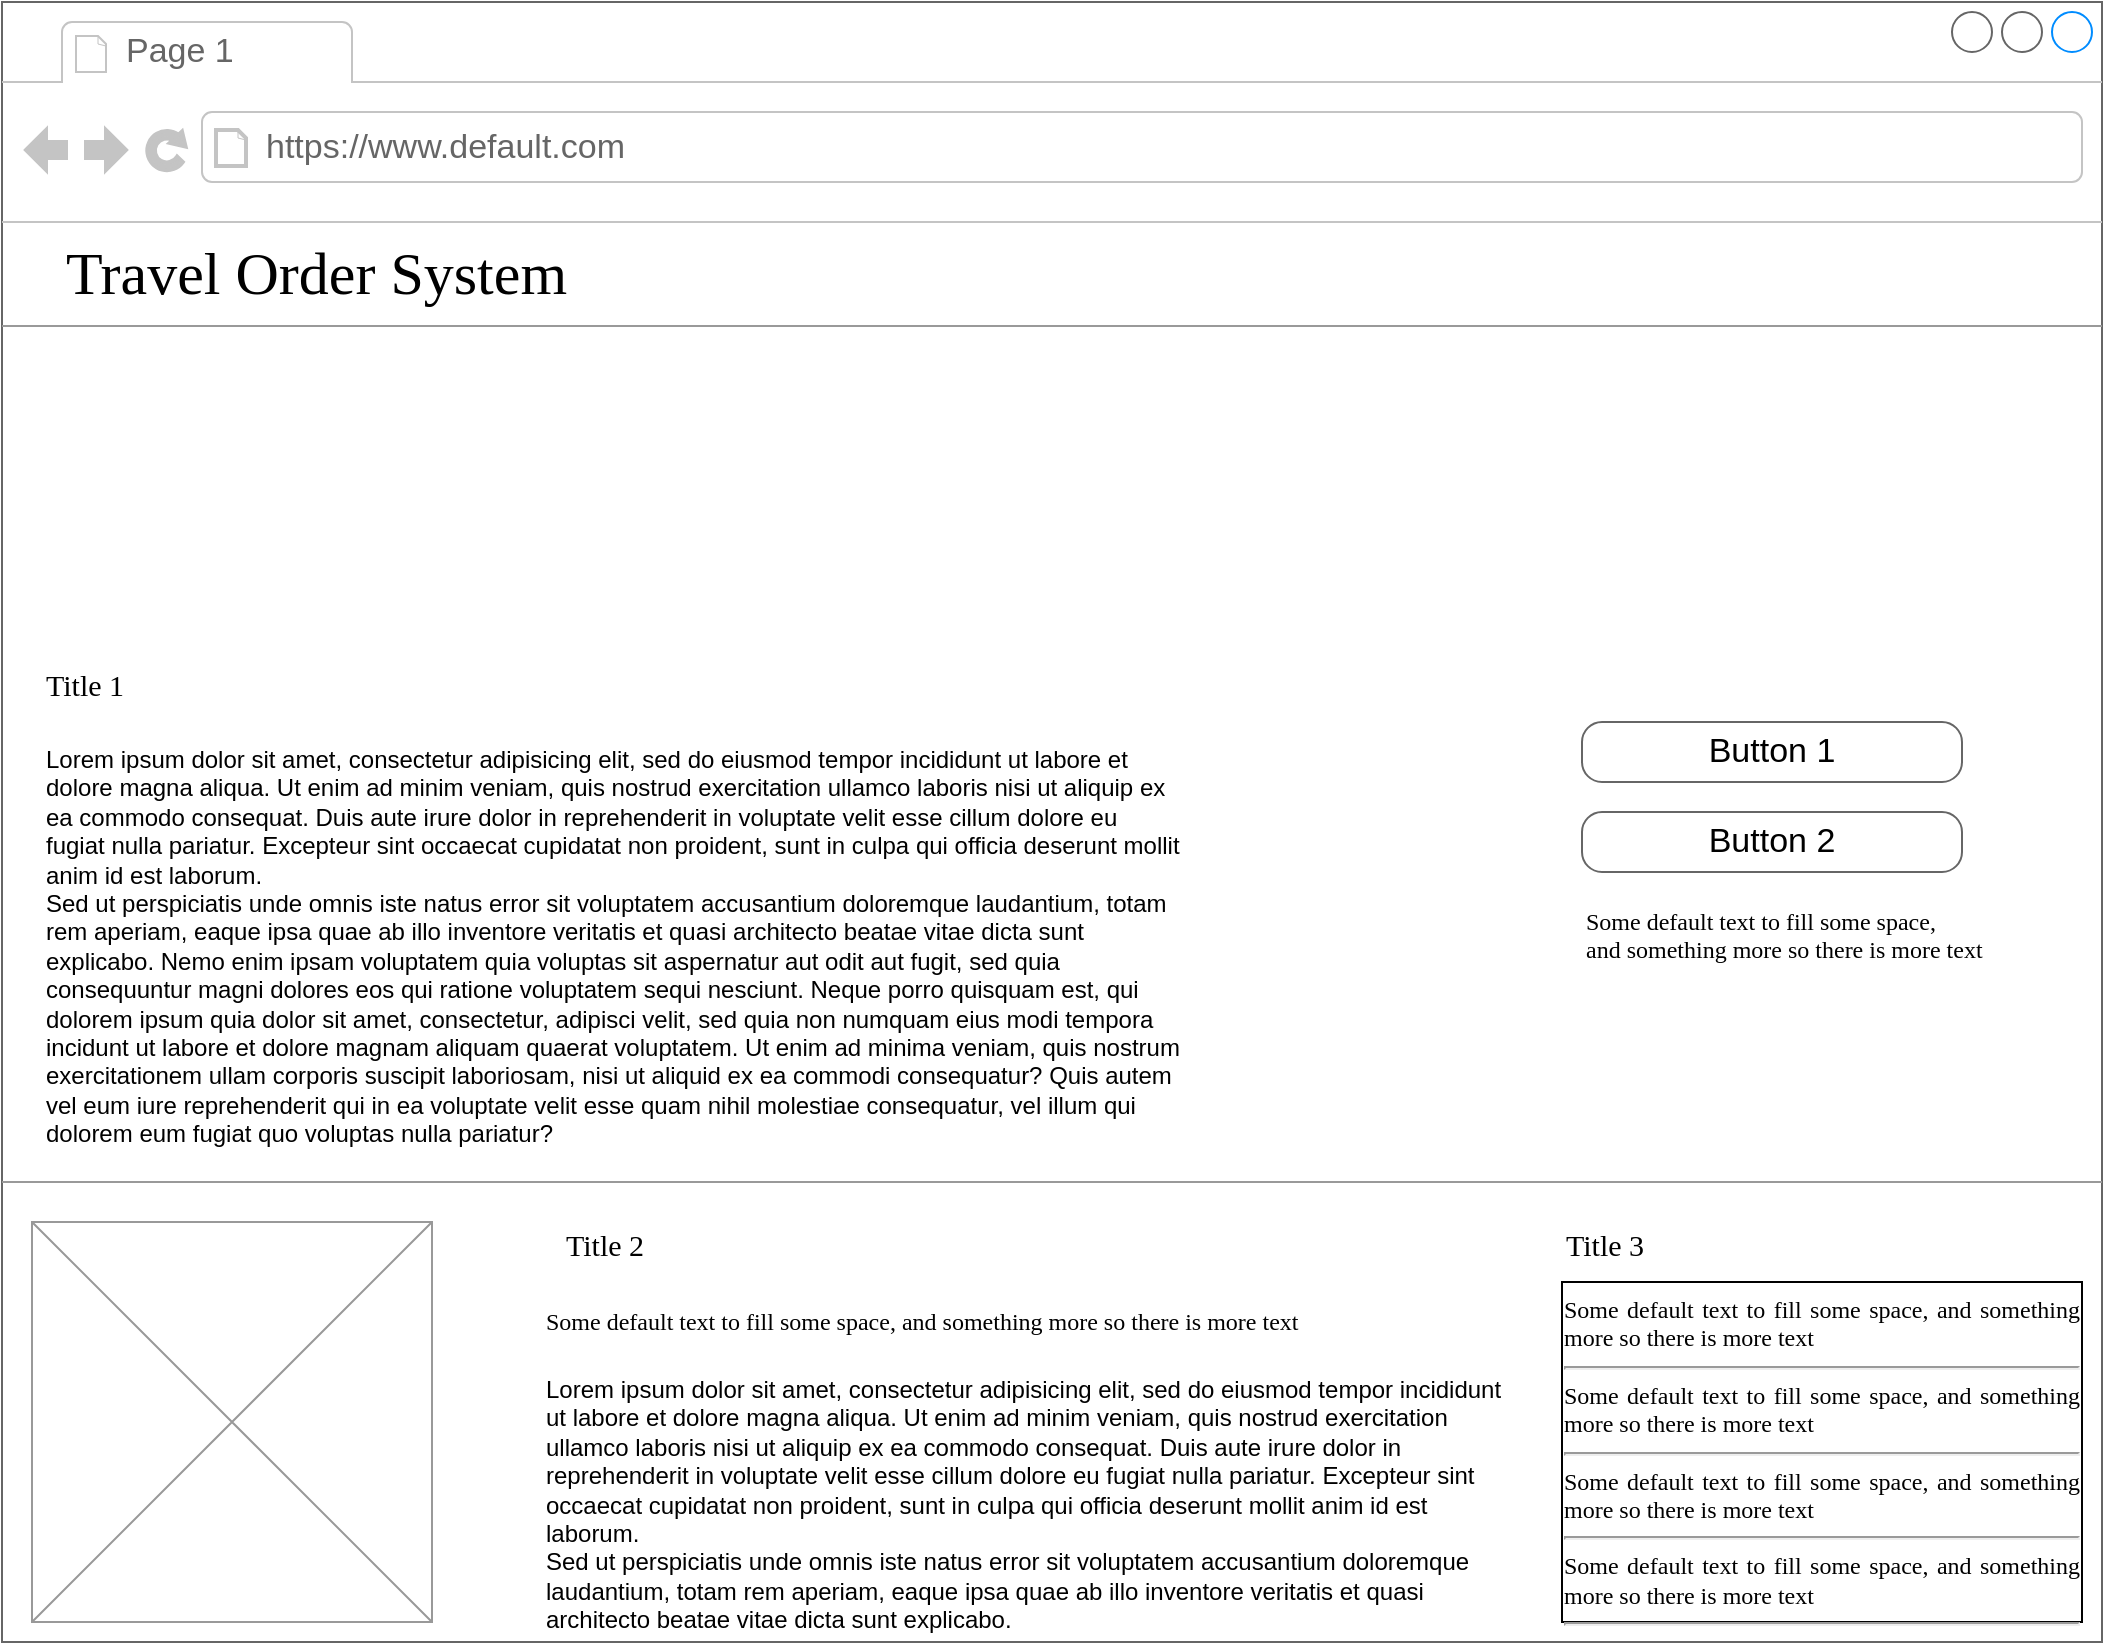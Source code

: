 <mxfile version="20.5.3" type="device" pages="2"><diagram name="Page-1" id="2cc2dc42-3aac-f2a9-1cec-7a8b7cbee084"><mxGraphModel dx="1422" dy="694" grid="1" gridSize="10" guides="1" tooltips="1" connect="1" arrows="1" fold="1" page="1" pageScale="1" pageWidth="1100" pageHeight="850" background="none" math="0" shadow="0"><root><mxCell id="0"/><mxCell id="1" parent="0"/><mxCell id="7026571954dc6520-1" value="" style="strokeWidth=1;shadow=0;dashed=0;align=center;html=1;shape=mxgraph.mockup.containers.browserWindow;rSize=0;strokeColor=#666666;mainText=,;recursiveResize=0;rounded=0;labelBackgroundColor=none;fontFamily=Verdana;fontSize=12" parent="1" vertex="1"><mxGeometry x="30" y="20" width="1050" height="820" as="geometry"/></mxCell><mxCell id="7026571954dc6520-2" value="Page 1" style="strokeWidth=1;shadow=0;dashed=0;align=center;html=1;shape=mxgraph.mockup.containers.anchor;fontSize=17;fontColor=#666666;align=left;" parent="7026571954dc6520-1" vertex="1"><mxGeometry x="60" y="12" width="110" height="26" as="geometry"/></mxCell><mxCell id="7026571954dc6520-3" value="https://www.default.com" style="strokeWidth=1;shadow=0;dashed=0;align=center;html=1;shape=mxgraph.mockup.containers.anchor;rSize=0;fontSize=17;fontColor=#666666;align=left;" parent="7026571954dc6520-1" vertex="1"><mxGeometry x="130" y="60" width="250" height="26" as="geometry"/></mxCell><mxCell id="7026571954dc6520-4" value="Travel Order System" style="text;html=1;points=[];align=left;verticalAlign=top;spacingTop=-4;fontSize=30;fontFamily=Verdana" parent="7026571954dc6520-1" vertex="1"><mxGeometry x="30" y="115" width="340" height="50" as="geometry"/></mxCell><mxCell id="7026571954dc6520-15" value="" style="verticalLabelPosition=bottom;shadow=0;dashed=0;align=center;html=1;verticalAlign=top;strokeWidth=1;shape=mxgraph.mockup.markup.line;strokeColor=#999999;rounded=0;labelBackgroundColor=none;fillColor=#ffffff;fontFamily=Verdana;fontSize=12;fontColor=#000000;" parent="7026571954dc6520-1" vertex="1"><mxGeometry y="152" width="1050" height="20" as="geometry"/></mxCell><mxCell id="7026571954dc6520-16" value="Title 1" style="text;html=1;points=[];align=left;verticalAlign=top;spacingTop=-4;fontSize=15;fontFamily=Verdana" parent="7026571954dc6520-1" vertex="1"><mxGeometry x="20" y="330" width="170" height="30" as="geometry"/></mxCell><mxCell id="7026571954dc6520-17" value="Lorem ipsum dolor sit amet, consectetur adipisicing elit, sed do eiusmod tempor incididunt ut labore et dolore magna aliqua. Ut enim ad minim veniam, quis nostrud exercitation ullamco laboris nisi ut aliquip ex ea commodo consequat. Duis aute irure dolor in reprehenderit in voluptate velit esse cillum dolore eu fugiat nulla pariatur. Excepteur sint occaecat cupidatat non proident, sunt in culpa qui officia deserunt mollit anim id est laborum.&#10;Sed ut perspiciatis unde omnis iste natus error sit voluptatem accusantium doloremque laudantium, totam rem aperiam, eaque ipsa quae ab illo inventore veritatis et quasi architecto beatae vitae dicta sunt explicabo. Nemo enim ipsam voluptatem quia voluptas sit aspernatur aut odit aut fugit, sed quia consequuntur magni dolores eos qui ratione voluptatem sequi nesciunt. Neque porro quisquam est, qui dolorem ipsum quia dolor sit amet, consectetur, adipisci velit, sed quia non numquam eius modi tempora incidunt ut labore et dolore magnam aliquam quaerat voluptatem. Ut enim ad minima veniam, quis nostrum exercitationem ullam corporis suscipit laboriosam, nisi ut aliquid ex ea commodi consequatur? Quis autem vel eum iure reprehenderit qui in ea voluptate velit esse quam nihil molestiae consequatur, vel illum qui dolorem eum fugiat quo voluptas nulla pariatur?" style="text;spacingTop=-5;whiteSpace=wrap;html=1;align=left;fontSize=12;fontFamily=Helvetica;fillColor=none;strokeColor=none;rounded=0;shadow=1;labelBackgroundColor=none;" parent="7026571954dc6520-1" vertex="1"><mxGeometry x="20" y="370" width="570" height="240" as="geometry"/></mxCell><mxCell id="7026571954dc6520-18" value="Button 1" style="strokeWidth=1;shadow=0;dashed=0;align=center;html=1;shape=mxgraph.mockup.buttons.button;strokeColor=#666666;mainText=;buttonStyle=round;fontSize=17;fontStyle=0;fillColor=none;whiteSpace=wrap;rounded=0;labelBackgroundColor=none;" parent="7026571954dc6520-1" vertex="1"><mxGeometry x="790" y="360" width="190" height="30" as="geometry"/></mxCell><mxCell id="7026571954dc6520-19" value="Button 2" style="strokeWidth=1;shadow=0;dashed=0;align=center;html=1;shape=mxgraph.mockup.buttons.button;strokeColor=#666666;mainText=;buttonStyle=round;fontSize=17;fontStyle=0;fillColor=none;whiteSpace=wrap;rounded=0;labelBackgroundColor=none;" parent="7026571954dc6520-1" vertex="1"><mxGeometry x="790" y="405" width="190" height="30" as="geometry"/></mxCell><mxCell id="7026571954dc6520-20" value="Some default text to fill some space, and&amp;nbsp;&lt;span&gt;something more so there is more text&lt;/span&gt;" style="text;html=1;points=[];align=left;verticalAlign=top;spacingTop=-4;fontSize=12;fontFamily=Verdana;whiteSpace=wrap;" parent="7026571954dc6520-1" vertex="1"><mxGeometry x="790" y="450" width="240" height="40" as="geometry"/></mxCell><mxCell id="7026571954dc6520-21" value="" style="verticalLabelPosition=bottom;shadow=0;dashed=0;align=center;html=1;verticalAlign=top;strokeWidth=1;shape=mxgraph.mockup.markup.line;strokeColor=#999999;rounded=0;labelBackgroundColor=none;fillColor=#ffffff;fontFamily=Verdana;fontSize=12;fontColor=#000000;" parent="7026571954dc6520-1" vertex="1"><mxGeometry y="580" width="1050" height="20" as="geometry"/></mxCell><mxCell id="7026571954dc6520-22" value="" style="verticalLabelPosition=bottom;shadow=0;dashed=0;align=center;html=1;verticalAlign=top;strokeWidth=1;shape=mxgraph.mockup.graphics.simpleIcon;strokeColor=#999999;fillColor=#ffffff;rounded=0;labelBackgroundColor=none;fontFamily=Verdana;fontSize=12;fontColor=#000000;" parent="7026571954dc6520-1" vertex="1"><mxGeometry x="15" y="610" width="200" height="200" as="geometry"/></mxCell><mxCell id="7026571954dc6520-31" value="Title 2" style="text;html=1;points=[];align=left;verticalAlign=top;spacingTop=-4;fontSize=15;fontFamily=Verdana" parent="7026571954dc6520-1" vertex="1"><mxGeometry x="280" y="610" width="170" height="30" as="geometry"/></mxCell><mxCell id="7026571954dc6520-32" value="Title 3" style="text;html=1;points=[];align=left;verticalAlign=top;spacingTop=-4;fontSize=15;fontFamily=Verdana" parent="7026571954dc6520-1" vertex="1"><mxGeometry x="780" y="610" width="170" height="30" as="geometry"/></mxCell><mxCell id="7026571954dc6520-33" value="&lt;div style=&quot;text-align: justify&quot;&gt;&lt;span&gt;Some default text to fill some space, and&amp;nbsp;&lt;/span&gt;&lt;span&gt;something more so there is more text&lt;/span&gt;&lt;/div&gt;&lt;div style=&quot;text-align: justify&quot;&gt;&lt;hr id=&quot;null&quot; style=&quot;text-align: justify&quot;&gt;&lt;span&gt;&lt;div style=&quot;text-align: justify&quot;&gt;&lt;span&gt;Some default text to fill some space, and&amp;nbsp;&lt;/span&gt;&lt;span&gt;something more so there is more text&lt;/span&gt;&lt;/div&gt;&lt;/span&gt;&lt;/div&gt;&lt;hr id=&quot;null&quot; style=&quot;text-align: justify&quot;&gt;&lt;span&gt;&lt;div style=&quot;text-align: justify&quot;&gt;&lt;span&gt;Some default text to fill some space, and&amp;nbsp;&lt;/span&gt;&lt;span&gt;something more so there is more text&lt;/span&gt;&lt;/div&gt;&lt;/span&gt;&lt;hr id=&quot;null&quot; style=&quot;text-align: justify&quot;&gt;&lt;span&gt;&lt;div style=&quot;text-align: justify&quot;&gt;&lt;span&gt;Some default text to fill some space, and&amp;nbsp;&lt;/span&gt;&lt;span&gt;something more so there is more text&lt;/span&gt;&lt;/div&gt;&lt;/span&gt;&lt;hr id=&quot;null&quot; style=&quot;text-align: left&quot;&gt;" style="whiteSpace=wrap;html=1;rounded=0;shadow=0;labelBackgroundColor=none;strokeWidth=1;fontFamily=Verdana;fontSize=12;align=center;verticalAlign=top;" parent="7026571954dc6520-1" vertex="1"><mxGeometry x="780" y="640" width="260" height="170" as="geometry"/></mxCell><mxCell id="7026571954dc6520-34" value="Some default text to fill some space, and&amp;nbsp;&lt;span&gt;something more so there is more text&lt;/span&gt;" style="text;html=1;points=[];align=left;verticalAlign=top;spacingTop=-4;fontSize=12;fontFamily=Verdana;whiteSpace=wrap;" parent="7026571954dc6520-1" vertex="1"><mxGeometry x="270" y="650" width="470" height="40" as="geometry"/></mxCell><mxCell id="7026571954dc6520-36" value="Lorem ipsum dolor sit amet, consectetur adipisicing elit, sed do eiusmod tempor incididunt ut labore et dolore magna aliqua. Ut enim ad minim veniam, quis nostrud exercitation ullamco laboris nisi ut aliquip ex ea commodo consequat. Duis aute irure dolor in reprehenderit in voluptate velit esse cillum dolore eu fugiat nulla pariatur. Excepteur sint occaecat cupidatat non proident, sunt in culpa qui officia deserunt mollit anim id est laborum.&lt;br&gt;Sed ut perspiciatis unde omnis iste natus error sit voluptatem accusantium doloremque laudantium, totam rem aperiam, eaque ipsa quae ab illo inventore veritatis et quasi architecto beatae vitae dicta sunt explicabo.&amp;nbsp;" style="text;spacingTop=-5;whiteSpace=wrap;html=1;align=left;fontSize=12;fontFamily=Helvetica;fillColor=none;strokeColor=none;rounded=0;shadow=1;labelBackgroundColor=none;" parent="1" vertex="1"><mxGeometry x="300" y="705" width="490" height="125" as="geometry"/></mxCell></root></mxGraphModel></diagram><diagram name="User Page - Travel Order List" id="tH0t_hn1xee7HydN-w83"><mxGraphModel dx="1422" dy="694" grid="1" gridSize="10" guides="1" tooltips="1" connect="1" arrows="1" fold="1" page="1" pageScale="1" pageWidth="1100" pageHeight="850" background="none" math="0" shadow="0"><root><mxCell id="c7edAoQcRP0aCROF48Kh-0"/><mxCell id="c7edAoQcRP0aCROF48Kh-1" parent="c7edAoQcRP0aCROF48Kh-0"/><mxCell id="c7edAoQcRP0aCROF48Kh-2" value="" style="strokeWidth=1;shadow=0;dashed=0;align=center;html=1;shape=mxgraph.mockup.containers.browserWindow;rSize=0;strokeColor=#666666;mainText=,;recursiveResize=0;rounded=0;labelBackgroundColor=none;fontFamily=Verdana;fontSize=12" vertex="1" parent="c7edAoQcRP0aCROF48Kh-1"><mxGeometry x="30" y="20" width="1060" height="820" as="geometry"/></mxCell><mxCell id="KeK_1gNXHEDkTgMuY9rM-76" value="" style="verticalLabelPosition=bottom;shadow=0;dashed=0;align=center;html=1;verticalAlign=top;strokeWidth=2;shape=mxgraph.mockup.markup.line;strokeColor=#999999;direction=north;" vertex="1" parent="c7edAoQcRP0aCROF48Kh-2"><mxGeometry x="260" y="165" width="20" height="590" as="geometry"/></mxCell><mxCell id="KeK_1gNXHEDkTgMuY9rM-72" value="" style="shape=mxgraph.mockup.containers.marginRect;rectMarginTop=10;strokeColor=#666666;strokeWidth=1;dashed=0;rounded=1;arcSize=5;recursiveResize=0;" vertex="1" parent="c7edAoQcRP0aCROF48Kh-2"><mxGeometry x="280" y="180" width="750" height="360" as="geometry"/></mxCell><mxCell id="KeK_1gNXHEDkTgMuY9rM-73" value="List Travel Order" style="shape=rect;strokeColor=none;fillColor=#008cff;strokeWidth=1;dashed=0;rounded=1;arcSize=20;fontColor=#ffffff;fontSize=17;spacing=2;spacingTop=-2;align=left;autosize=1;spacingLeft=4;resizeWidth=0;resizeHeight=0;perimeter=none;" vertex="1" parent="KeK_1gNXHEDkTgMuY9rM-72"><mxGeometry x="5" width="150" height="30" as="geometry"/></mxCell><mxCell id="Vj9kZbZXpflNxp-iskAh-0" value="Search" style="strokeWidth=1;shadow=0;dashed=0;align=center;html=1;shape=mxgraph.mockup.forms.searchBox;strokeColor=#999999;mainText=;strokeColor2=#008cff;fontColor=#666666;fontSize=17;align=left;spacingLeft=3;" vertex="1" parent="KeK_1gNXHEDkTgMuY9rM-72"><mxGeometry x="480" y="150" width="210" height="30" as="geometry"/></mxCell><mxCell id="Vj9kZbZXpflNxp-iskAh-40" value="Create TO" style="strokeWidth=1;shadow=0;dashed=0;align=center;html=1;shape=mxgraph.mockup.buttons.button;strokeColor=#666666;mainText=;buttonStyle=round;fontSize=17;fontStyle=0;fillColor=none;whiteSpace=wrap;rounded=0;labelBackgroundColor=none;" vertex="1" parent="KeK_1gNXHEDkTgMuY9rM-72"><mxGeometry x="15" y="150" width="130" height="30" as="geometry"/></mxCell><mxCell id="KeK_1gNXHEDkTgMuY9rM-0" value="" style="shape=table;html=1;whiteSpace=wrap;startSize=0;container=1;collapsible=0;childLayout=tableLayout;strokeWidth=2;" vertex="1" parent="KeK_1gNXHEDkTgMuY9rM-72"><mxGeometry x="15" y="188" width="715" height="107" as="geometry"/></mxCell><mxCell id="KeK_1gNXHEDkTgMuY9rM-1" value="" style="shape=tableRow;horizontal=0;startSize=0;swimlaneHead=0;swimlaneBody=0;top=0;left=0;bottom=0;right=0;collapsible=0;dropTarget=0;fillColor=none;points=[[0,0.5],[1,0.5]];portConstraint=eastwest;" vertex="1" parent="KeK_1gNXHEDkTgMuY9rM-0"><mxGeometry width="715" height="27" as="geometry"/></mxCell><mxCell id="Vj9kZbZXpflNxp-iskAh-70" style="shape=partialRectangle;html=1;whiteSpace=wrap;connectable=0;fillColor=none;top=0;left=0;bottom=0;right=0;overflow=hidden;fontStyle=1" vertex="1" parent="KeK_1gNXHEDkTgMuY9rM-1"><mxGeometry width="84" height="27" as="geometry"><mxRectangle width="84" height="27" as="alternateBounds"/></mxGeometry></mxCell><mxCell id="KeK_1gNXHEDkTgMuY9rM-2" value="TO Date" style="shape=partialRectangle;html=1;whiteSpace=wrap;connectable=0;fillColor=none;top=0;left=0;bottom=0;right=0;overflow=hidden;fontStyle=1" vertex="1" parent="KeK_1gNXHEDkTgMuY9rM-1"><mxGeometry x="84" width="84" height="27" as="geometry"><mxRectangle width="84" height="27" as="alternateBounds"/></mxGeometry></mxCell><mxCell id="KeK_1gNXHEDkTgMuY9rM-3" value="TO No." style="shape=partialRectangle;html=1;whiteSpace=wrap;connectable=0;fillColor=none;top=0;left=0;bottom=0;right=0;overflow=hidden;fontStyle=1" vertex="1" parent="KeK_1gNXHEDkTgMuY9rM-1"><mxGeometry x="168" width="79" height="27" as="geometry"><mxRectangle width="79" height="27" as="alternateBounds"/></mxGeometry></mxCell><mxCell id="Vj9kZbZXpflNxp-iskAh-58" value="Destination" style="shape=partialRectangle;html=1;whiteSpace=wrap;connectable=0;fillColor=none;top=0;left=0;bottom=0;right=0;overflow=hidden;fontStyle=1" vertex="1" parent="KeK_1gNXHEDkTgMuY9rM-1"><mxGeometry x="247" width="168" height="27" as="geometry"><mxRectangle width="168" height="27" as="alternateBounds"/></mxGeometry></mxCell><mxCell id="Vj9kZbZXpflNxp-iskAh-62" value="Objectives" style="shape=partialRectangle;html=1;whiteSpace=wrap;connectable=0;fillColor=none;top=0;left=0;bottom=0;right=0;overflow=hidden;fontStyle=1" vertex="1" parent="KeK_1gNXHEDkTgMuY9rM-1"><mxGeometry x="415" width="238" height="27" as="geometry"><mxRectangle width="238" height="27" as="alternateBounds"/></mxGeometry></mxCell><mxCell id="Vj9kZbZXpflNxp-iskAh-66" value="Status" style="shape=partialRectangle;html=1;whiteSpace=wrap;connectable=0;fillColor=none;top=0;left=0;bottom=0;right=0;overflow=hidden;fontStyle=1" vertex="1" parent="KeK_1gNXHEDkTgMuY9rM-1"><mxGeometry x="653" width="62" height="27" as="geometry"><mxRectangle width="62" height="27" as="alternateBounds"/></mxGeometry></mxCell><mxCell id="KeK_1gNXHEDkTgMuY9rM-4" value="" style="shape=tableRow;horizontal=0;startSize=0;swimlaneHead=0;swimlaneBody=0;top=0;left=0;bottom=0;right=0;collapsible=0;dropTarget=0;fillColor=none;points=[[0,0.5],[1,0.5]];portConstraint=eastwest;" vertex="1" parent="KeK_1gNXHEDkTgMuY9rM-0"><mxGeometry y="27" width="715" height="26" as="geometry"/></mxCell><mxCell id="Vj9kZbZXpflNxp-iskAh-71" style="shape=partialRectangle;html=1;whiteSpace=wrap;connectable=0;fillColor=none;top=0;left=0;bottom=0;right=0;overflow=hidden;" vertex="1" parent="KeK_1gNXHEDkTgMuY9rM-4"><mxGeometry width="84" height="26" as="geometry"><mxRectangle width="84" height="26" as="alternateBounds"/></mxGeometry></mxCell><mxCell id="KeK_1gNXHEDkTgMuY9rM-5" value="" style="shape=partialRectangle;html=1;whiteSpace=wrap;connectable=0;fillColor=none;top=0;left=0;bottom=0;right=0;overflow=hidden;" vertex="1" parent="KeK_1gNXHEDkTgMuY9rM-4"><mxGeometry x="84" width="84" height="26" as="geometry"><mxRectangle width="84" height="26" as="alternateBounds"/></mxGeometry></mxCell><mxCell id="KeK_1gNXHEDkTgMuY9rM-6" value="" style="shape=partialRectangle;html=1;whiteSpace=wrap;connectable=0;fillColor=none;top=0;left=0;bottom=0;right=0;overflow=hidden;" vertex="1" parent="KeK_1gNXHEDkTgMuY9rM-4"><mxGeometry x="168" width="79" height="26" as="geometry"><mxRectangle width="79" height="26" as="alternateBounds"/></mxGeometry></mxCell><mxCell id="Vj9kZbZXpflNxp-iskAh-59" style="shape=partialRectangle;html=1;whiteSpace=wrap;connectable=0;fillColor=none;top=0;left=0;bottom=0;right=0;overflow=hidden;" vertex="1" parent="KeK_1gNXHEDkTgMuY9rM-4"><mxGeometry x="247" width="168" height="26" as="geometry"><mxRectangle width="168" height="26" as="alternateBounds"/></mxGeometry></mxCell><mxCell id="Vj9kZbZXpflNxp-iskAh-63" style="shape=partialRectangle;html=1;whiteSpace=wrap;connectable=0;fillColor=none;top=0;left=0;bottom=0;right=0;overflow=hidden;" vertex="1" parent="KeK_1gNXHEDkTgMuY9rM-4"><mxGeometry x="415" width="238" height="26" as="geometry"><mxRectangle width="238" height="26" as="alternateBounds"/></mxGeometry></mxCell><mxCell id="Vj9kZbZXpflNxp-iskAh-67" style="shape=partialRectangle;html=1;whiteSpace=wrap;connectable=0;fillColor=none;top=0;left=0;bottom=0;right=0;overflow=hidden;" vertex="1" parent="KeK_1gNXHEDkTgMuY9rM-4"><mxGeometry x="653" width="62" height="26" as="geometry"><mxRectangle width="62" height="26" as="alternateBounds"/></mxGeometry></mxCell><mxCell id="KeK_1gNXHEDkTgMuY9rM-7" value="" style="shape=tableRow;horizontal=0;startSize=0;swimlaneHead=0;swimlaneBody=0;top=0;left=0;bottom=0;right=0;collapsible=0;dropTarget=0;fillColor=none;points=[[0,0.5],[1,0.5]];portConstraint=eastwest;" vertex="1" parent="KeK_1gNXHEDkTgMuY9rM-0"><mxGeometry y="53" width="715" height="27" as="geometry"/></mxCell><mxCell id="Vj9kZbZXpflNxp-iskAh-72" style="shape=partialRectangle;html=1;whiteSpace=wrap;connectable=0;fillColor=none;top=0;left=0;bottom=0;right=0;overflow=hidden;" vertex="1" parent="KeK_1gNXHEDkTgMuY9rM-7"><mxGeometry width="84" height="27" as="geometry"><mxRectangle width="84" height="27" as="alternateBounds"/></mxGeometry></mxCell><mxCell id="KeK_1gNXHEDkTgMuY9rM-8" value="" style="shape=partialRectangle;html=1;whiteSpace=wrap;connectable=0;fillColor=none;top=0;left=0;bottom=0;right=0;overflow=hidden;" vertex="1" parent="KeK_1gNXHEDkTgMuY9rM-7"><mxGeometry x="84" width="84" height="27" as="geometry"><mxRectangle width="84" height="27" as="alternateBounds"/></mxGeometry></mxCell><mxCell id="KeK_1gNXHEDkTgMuY9rM-9" value="" style="shape=partialRectangle;html=1;whiteSpace=wrap;connectable=0;fillColor=none;top=0;left=0;bottom=0;right=0;overflow=hidden;" vertex="1" parent="KeK_1gNXHEDkTgMuY9rM-7"><mxGeometry x="168" width="79" height="27" as="geometry"><mxRectangle width="79" height="27" as="alternateBounds"/></mxGeometry></mxCell><mxCell id="Vj9kZbZXpflNxp-iskAh-60" style="shape=partialRectangle;html=1;whiteSpace=wrap;connectable=0;fillColor=none;top=0;left=0;bottom=0;right=0;overflow=hidden;" vertex="1" parent="KeK_1gNXHEDkTgMuY9rM-7"><mxGeometry x="247" width="168" height="27" as="geometry"><mxRectangle width="168" height="27" as="alternateBounds"/></mxGeometry></mxCell><mxCell id="Vj9kZbZXpflNxp-iskAh-64" style="shape=partialRectangle;html=1;whiteSpace=wrap;connectable=0;fillColor=none;top=0;left=0;bottom=0;right=0;overflow=hidden;" vertex="1" parent="KeK_1gNXHEDkTgMuY9rM-7"><mxGeometry x="415" width="238" height="27" as="geometry"><mxRectangle width="238" height="27" as="alternateBounds"/></mxGeometry></mxCell><mxCell id="Vj9kZbZXpflNxp-iskAh-68" style="shape=partialRectangle;html=1;whiteSpace=wrap;connectable=0;fillColor=none;top=0;left=0;bottom=0;right=0;overflow=hidden;" vertex="1" parent="KeK_1gNXHEDkTgMuY9rM-7"><mxGeometry x="653" width="62" height="27" as="geometry"><mxRectangle width="62" height="27" as="alternateBounds"/></mxGeometry></mxCell><mxCell id="KeK_1gNXHEDkTgMuY9rM-10" value="" style="shape=tableRow;horizontal=0;startSize=0;swimlaneHead=0;swimlaneBody=0;top=0;left=0;bottom=0;right=0;collapsible=0;dropTarget=0;fillColor=none;points=[[0,0.5],[1,0.5]];portConstraint=eastwest;" vertex="1" parent="KeK_1gNXHEDkTgMuY9rM-0"><mxGeometry y="80" width="715" height="27" as="geometry"/></mxCell><mxCell id="Vj9kZbZXpflNxp-iskAh-73" style="shape=partialRectangle;html=1;whiteSpace=wrap;connectable=0;fillColor=none;top=0;left=0;bottom=0;right=0;overflow=hidden;" vertex="1" parent="KeK_1gNXHEDkTgMuY9rM-10"><mxGeometry width="84" height="27" as="geometry"><mxRectangle width="84" height="27" as="alternateBounds"/></mxGeometry></mxCell><mxCell id="KeK_1gNXHEDkTgMuY9rM-11" value="" style="shape=partialRectangle;html=1;whiteSpace=wrap;connectable=0;fillColor=none;top=0;left=0;bottom=0;right=0;overflow=hidden;" vertex="1" parent="KeK_1gNXHEDkTgMuY9rM-10"><mxGeometry x="84" width="84" height="27" as="geometry"><mxRectangle width="84" height="27" as="alternateBounds"/></mxGeometry></mxCell><mxCell id="KeK_1gNXHEDkTgMuY9rM-12" value="" style="shape=partialRectangle;html=1;whiteSpace=wrap;connectable=0;fillColor=none;top=0;left=0;bottom=0;right=0;overflow=hidden;" vertex="1" parent="KeK_1gNXHEDkTgMuY9rM-10"><mxGeometry x="168" width="79" height="27" as="geometry"><mxRectangle width="79" height="27" as="alternateBounds"/></mxGeometry></mxCell><mxCell id="Vj9kZbZXpflNxp-iskAh-61" style="shape=partialRectangle;html=1;whiteSpace=wrap;connectable=0;fillColor=none;top=0;left=0;bottom=0;right=0;overflow=hidden;" vertex="1" parent="KeK_1gNXHEDkTgMuY9rM-10"><mxGeometry x="247" width="168" height="27" as="geometry"><mxRectangle width="168" height="27" as="alternateBounds"/></mxGeometry></mxCell><mxCell id="Vj9kZbZXpflNxp-iskAh-65" style="shape=partialRectangle;html=1;whiteSpace=wrap;connectable=0;fillColor=none;top=0;left=0;bottom=0;right=0;overflow=hidden;" vertex="1" parent="KeK_1gNXHEDkTgMuY9rM-10"><mxGeometry x="415" width="238" height="27" as="geometry"><mxRectangle width="238" height="27" as="alternateBounds"/></mxGeometry></mxCell><mxCell id="Vj9kZbZXpflNxp-iskAh-69" style="shape=partialRectangle;html=1;whiteSpace=wrap;connectable=0;fillColor=none;top=0;left=0;bottom=0;right=0;overflow=hidden;" vertex="1" parent="KeK_1gNXHEDkTgMuY9rM-10"><mxGeometry x="653" width="62" height="27" as="geometry"><mxRectangle width="62" height="27" as="alternateBounds"/></mxGeometry></mxCell><mxCell id="Vj9kZbZXpflNxp-iskAh-74" value="" style="strokeColor=#2D7600;verticalLabelPosition=bottom;shadow=0;dashed=0;verticalAlign=top;strokeWidth=2;html=1;shape=mxgraph.mockup.misc.printIcon;fillColor=#E6E6E6;fontColor=#ffffff;" vertex="1" parent="KeK_1gNXHEDkTgMuY9rM-72"><mxGeometry x="72" y="220" width="20" height="20" as="geometry"/></mxCell><mxCell id="Vj9kZbZXpflNxp-iskAh-75" value="" style="strokeColor=#2D7600;verticalLabelPosition=bottom;shadow=0;dashed=0;verticalAlign=top;strokeWidth=2;html=1;shape=mxgraph.mockup.misc.editIcon;fillColor=#E6E6E6;fontColor=#ffffff;" vertex="1" parent="KeK_1gNXHEDkTgMuY9rM-72"><mxGeometry x="48" y="220" width="20" height="20" as="geometry"/></mxCell><mxCell id="Vj9kZbZXpflNxp-iskAh-76" value="" style="strokeColor=#6F0000;verticalLabelPosition=bottom;shadow=0;dashed=0;verticalAlign=top;strokeWidth=2;html=1;shape=mxgraph.mockup.misc.trashcanIcon;fillColor=#E6E6E6;fontColor=#ffffff;" vertex="1" parent="KeK_1gNXHEDkTgMuY9rM-72"><mxGeometry x="22" y="220" width="20" height="20" as="geometry"/></mxCell><mxCell id="c7edAoQcRP0aCROF48Kh-3" value="Page 1" style="strokeWidth=1;shadow=0;dashed=0;align=center;html=1;shape=mxgraph.mockup.containers.anchor;fontSize=17;fontColor=#666666;align=left;" vertex="1" parent="c7edAoQcRP0aCROF48Kh-2"><mxGeometry x="60" y="12" width="110" height="26" as="geometry"/></mxCell><mxCell id="c7edAoQcRP0aCROF48Kh-4" value="https://www.default.com" style="strokeWidth=1;shadow=0;dashed=0;align=center;html=1;shape=mxgraph.mockup.containers.anchor;rSize=0;fontSize=17;fontColor=#666666;align=left;" vertex="1" parent="c7edAoQcRP0aCROF48Kh-2"><mxGeometry x="130" y="60" width="250" height="26" as="geometry"/></mxCell><mxCell id="c7edAoQcRP0aCROF48Kh-5" value="Travel Order System" style="text;html=1;points=[];align=left;verticalAlign=top;spacingTop=-4;fontSize=30;fontFamily=Verdana" vertex="1" parent="c7edAoQcRP0aCROF48Kh-2"><mxGeometry x="30" y="115" width="340" height="50" as="geometry"/></mxCell><mxCell id="c7edAoQcRP0aCROF48Kh-6" value="" style="verticalLabelPosition=bottom;shadow=0;dashed=0;align=center;html=1;verticalAlign=top;strokeWidth=1;shape=mxgraph.mockup.markup.line;strokeColor=#999999;rounded=0;labelBackgroundColor=none;fillColor=#ffffff;fontFamily=Verdana;fontSize=12;fontColor=#000000;" vertex="1" parent="c7edAoQcRP0aCROF48Kh-2"><mxGeometry y="152" width="1050" height="20" as="geometry"/></mxCell><mxCell id="c7edAoQcRP0aCROF48Kh-9" value="Logout" style="strokeWidth=1;shadow=0;dashed=0;align=center;html=1;shape=mxgraph.mockup.buttons.button;strokeColor=#666666;mainText=;buttonStyle=round;fontSize=17;fontStyle=0;fillColor=none;whiteSpace=wrap;rounded=0;labelBackgroundColor=none;" vertex="1" parent="c7edAoQcRP0aCROF48Kh-2"><mxGeometry x="850" y="122" width="190" height="30" as="geometry"/></mxCell><mxCell id="c7edAoQcRP0aCROF48Kh-12" value="" style="verticalLabelPosition=bottom;shadow=0;dashed=0;align=center;html=1;verticalAlign=top;strokeWidth=1;shape=mxgraph.mockup.markup.line;strokeColor=#999999;rounded=0;labelBackgroundColor=none;fillColor=#ffffff;fontFamily=Verdana;fontSize=12;fontColor=#000000;" vertex="1" parent="c7edAoQcRP0aCROF48Kh-2"><mxGeometry y="767" width="1050" height="20" as="geometry"/></mxCell><mxCell id="c7edAoQcRP0aCROF48Kh-14" value="Title 2" style="text;html=1;points=[];align=left;verticalAlign=top;spacingTop=-4;fontSize=15;fontFamily=Verdana" vertex="1" parent="c7edAoQcRP0aCROF48Kh-2"><mxGeometry x="455" y="785" width="170" height="30" as="geometry"/></mxCell><mxCell id="Vj9kZbZXpflNxp-iskAh-83" value="" style="strokeColor=#999999;verticalLabelPosition=bottom;shadow=0;dashed=0;verticalAlign=top;strokeWidth=2;html=1;shape=mxgraph.mockup.misc.copyrightIcon;fillColor=#E6E6E6;" vertex="1" parent="c7edAoQcRP0aCROF48Kh-2"><mxGeometry x="517" y="787" width="25" height="25" as="geometry"/></mxCell><mxCell id="Vj9kZbZXpflNxp-iskAh-77" value="" style="strokeColor=#2D7600;verticalLabelPosition=bottom;shadow=0;dashed=0;verticalAlign=top;strokeWidth=2;html=1;shape=mxgraph.mockup.misc.printIcon;fillColor=#E6E6E6;fontColor=#ffffff;" vertex="1" parent="c7edAoQcRP0aCROF48Kh-1"><mxGeometry x="382" y="445" width="20" height="20" as="geometry"/></mxCell><mxCell id="Vj9kZbZXpflNxp-iskAh-78" value="" style="strokeColor=#2D7600;verticalLabelPosition=bottom;shadow=0;dashed=0;verticalAlign=top;strokeWidth=2;html=1;shape=mxgraph.mockup.misc.editIcon;fillColor=#E6E6E6;fontColor=#ffffff;" vertex="1" parent="c7edAoQcRP0aCROF48Kh-1"><mxGeometry x="358" y="445" width="20" height="20" as="geometry"/></mxCell><mxCell id="Vj9kZbZXpflNxp-iskAh-79" value="" style="strokeColor=#6F0000;verticalLabelPosition=bottom;shadow=0;dashed=0;verticalAlign=top;strokeWidth=2;html=1;shape=mxgraph.mockup.misc.trashcanIcon;fillColor=#E6E6E6;fontColor=#ffffff;" vertex="1" parent="c7edAoQcRP0aCROF48Kh-1"><mxGeometry x="332" y="445" width="20" height="20" as="geometry"/></mxCell><mxCell id="Vj9kZbZXpflNxp-iskAh-80" value="" style="strokeColor=#2D7600;verticalLabelPosition=bottom;shadow=0;dashed=0;verticalAlign=top;strokeWidth=2;html=1;shape=mxgraph.mockup.misc.printIcon;fillColor=#E6E6E6;fontColor=#ffffff;" vertex="1" parent="c7edAoQcRP0aCROF48Kh-1"><mxGeometry x="382" y="472" width="20" height="20" as="geometry"/></mxCell><mxCell id="Vj9kZbZXpflNxp-iskAh-81" value="" style="strokeColor=#2D7600;verticalLabelPosition=bottom;shadow=0;dashed=0;verticalAlign=top;strokeWidth=2;html=1;shape=mxgraph.mockup.misc.editIcon;fillColor=#E6E6E6;fontColor=#ffffff;" vertex="1" parent="c7edAoQcRP0aCROF48Kh-1"><mxGeometry x="358" y="472" width="20" height="20" as="geometry"/></mxCell><mxCell id="Vj9kZbZXpflNxp-iskAh-82" value="" style="strokeColor=#6F0000;verticalLabelPosition=bottom;shadow=0;dashed=0;verticalAlign=top;strokeWidth=2;html=1;shape=mxgraph.mockup.misc.trashcanIcon;fillColor=#E6E6E6;fontColor=#ffffff;" vertex="1" parent="c7edAoQcRP0aCROF48Kh-1"><mxGeometry x="332" y="472" width="20" height="20" as="geometry"/></mxCell></root></mxGraphModel></diagram></mxfile>
